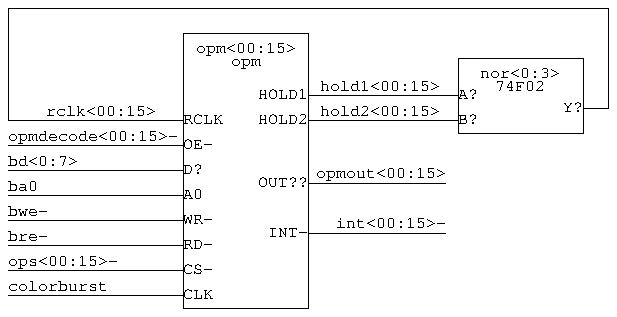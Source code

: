 .PS
.nr VS \n(.v
.nr PQ \n(.f
.nr PS \n(.s
.vs 6
.ft CW
.ps 6
scale = 16/0.125
line from (192,-144) to (280,-144)
"rclk<00:15>" ljust above at (24,-104)
"HOLD1" rjust   at (192,-88)
"RCLK" ljust   at (112,-104)
line from (0,-104) to (112,-104)
line from (0,-32) to (0,-104)
line from (384,-96) to (384,-32)
line from (192,-88) to (288,-88)
line from (368,-96) to (384,-96)
line from (192,-104) to (288,-104)
"HOLD2" rjust   at (192,-104)
"int<00:15>-" rjust above at (280,-176)
line from (192,-176) to (280,-176)
"INT-" rjust   at (192,-176)
"bd<0:7>" ljust above at (0,-136)
"A0" ljust   at (112,-152)
line from (112,-152) to (0,-152)
"RD-" ljust   at (112,-184)
line from (112,-184) to (0,-184)
"WR-" ljust   at (112,-168)
line from (112,-168) to (0,-168)
"CLK" ljust   at (112,-216)
line from (112,-216) to (0,-216)
"D?" ljust   at (112,-136)
line from (112,-136) to (0,-136)
"opm<00:15>"  above at (152,-64)
"opm"  above at (152,-72)
box ht 176 wid 80 with .nw at (112,-48)
line from (112,-200) to (0,-200)
"CS-" ljust   at (112,-200)
"ba0" ljust above at (0,-152)
"bwe-" ljust above at (0,-168)
"bre-" ljust above at (0,-184)
line from (112,-120) to (0,-120)
"OE-" ljust   at (112,-120)
"opmdecode<00:15>-" ljust above at (0,-120)
"ops<00:15>-" ljust above at (0,-200)
"OUT??" rjust   at (192,-144)
"opmout<00:15>" rjust above at (280,-144)
"hold1<00:15>" ljust above at (200,-88)
"hold2<00:15>" ljust above at (200,-104)
"colorburst" ljust above at (0,-216)
line from (0,-32) to (384,-32)
box ht 48 wid 80 with .nw at (288,-64)
"A?" ljust   at (288,-88)
"B?" ljust   at (288,-104)
"Y?" rjust   at (368,-96)
"nor<0:3>"  above at (328,-80)
"74F02"  above at (328,-88)
.vs \n(VSu
.ft \n(PQ
.ps \n(PS
.PE
